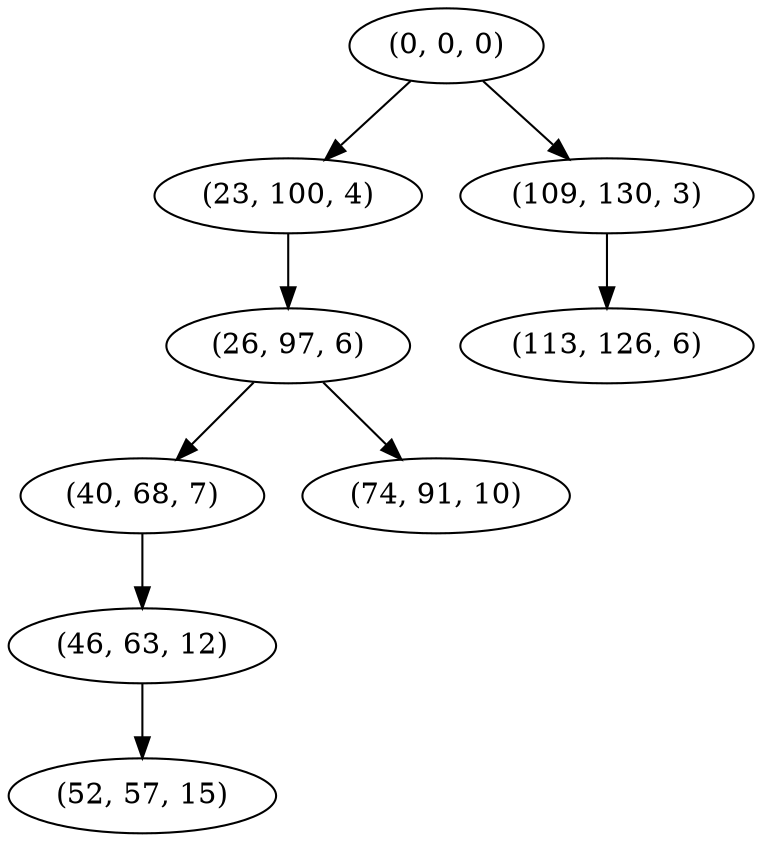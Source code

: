 digraph tree {
    "(0, 0, 0)";
    "(23, 100, 4)";
    "(26, 97, 6)";
    "(40, 68, 7)";
    "(46, 63, 12)";
    "(52, 57, 15)";
    "(74, 91, 10)";
    "(109, 130, 3)";
    "(113, 126, 6)";
    "(0, 0, 0)" -> "(23, 100, 4)";
    "(0, 0, 0)" -> "(109, 130, 3)";
    "(23, 100, 4)" -> "(26, 97, 6)";
    "(26, 97, 6)" -> "(40, 68, 7)";
    "(26, 97, 6)" -> "(74, 91, 10)";
    "(40, 68, 7)" -> "(46, 63, 12)";
    "(46, 63, 12)" -> "(52, 57, 15)";
    "(109, 130, 3)" -> "(113, 126, 6)";
}
